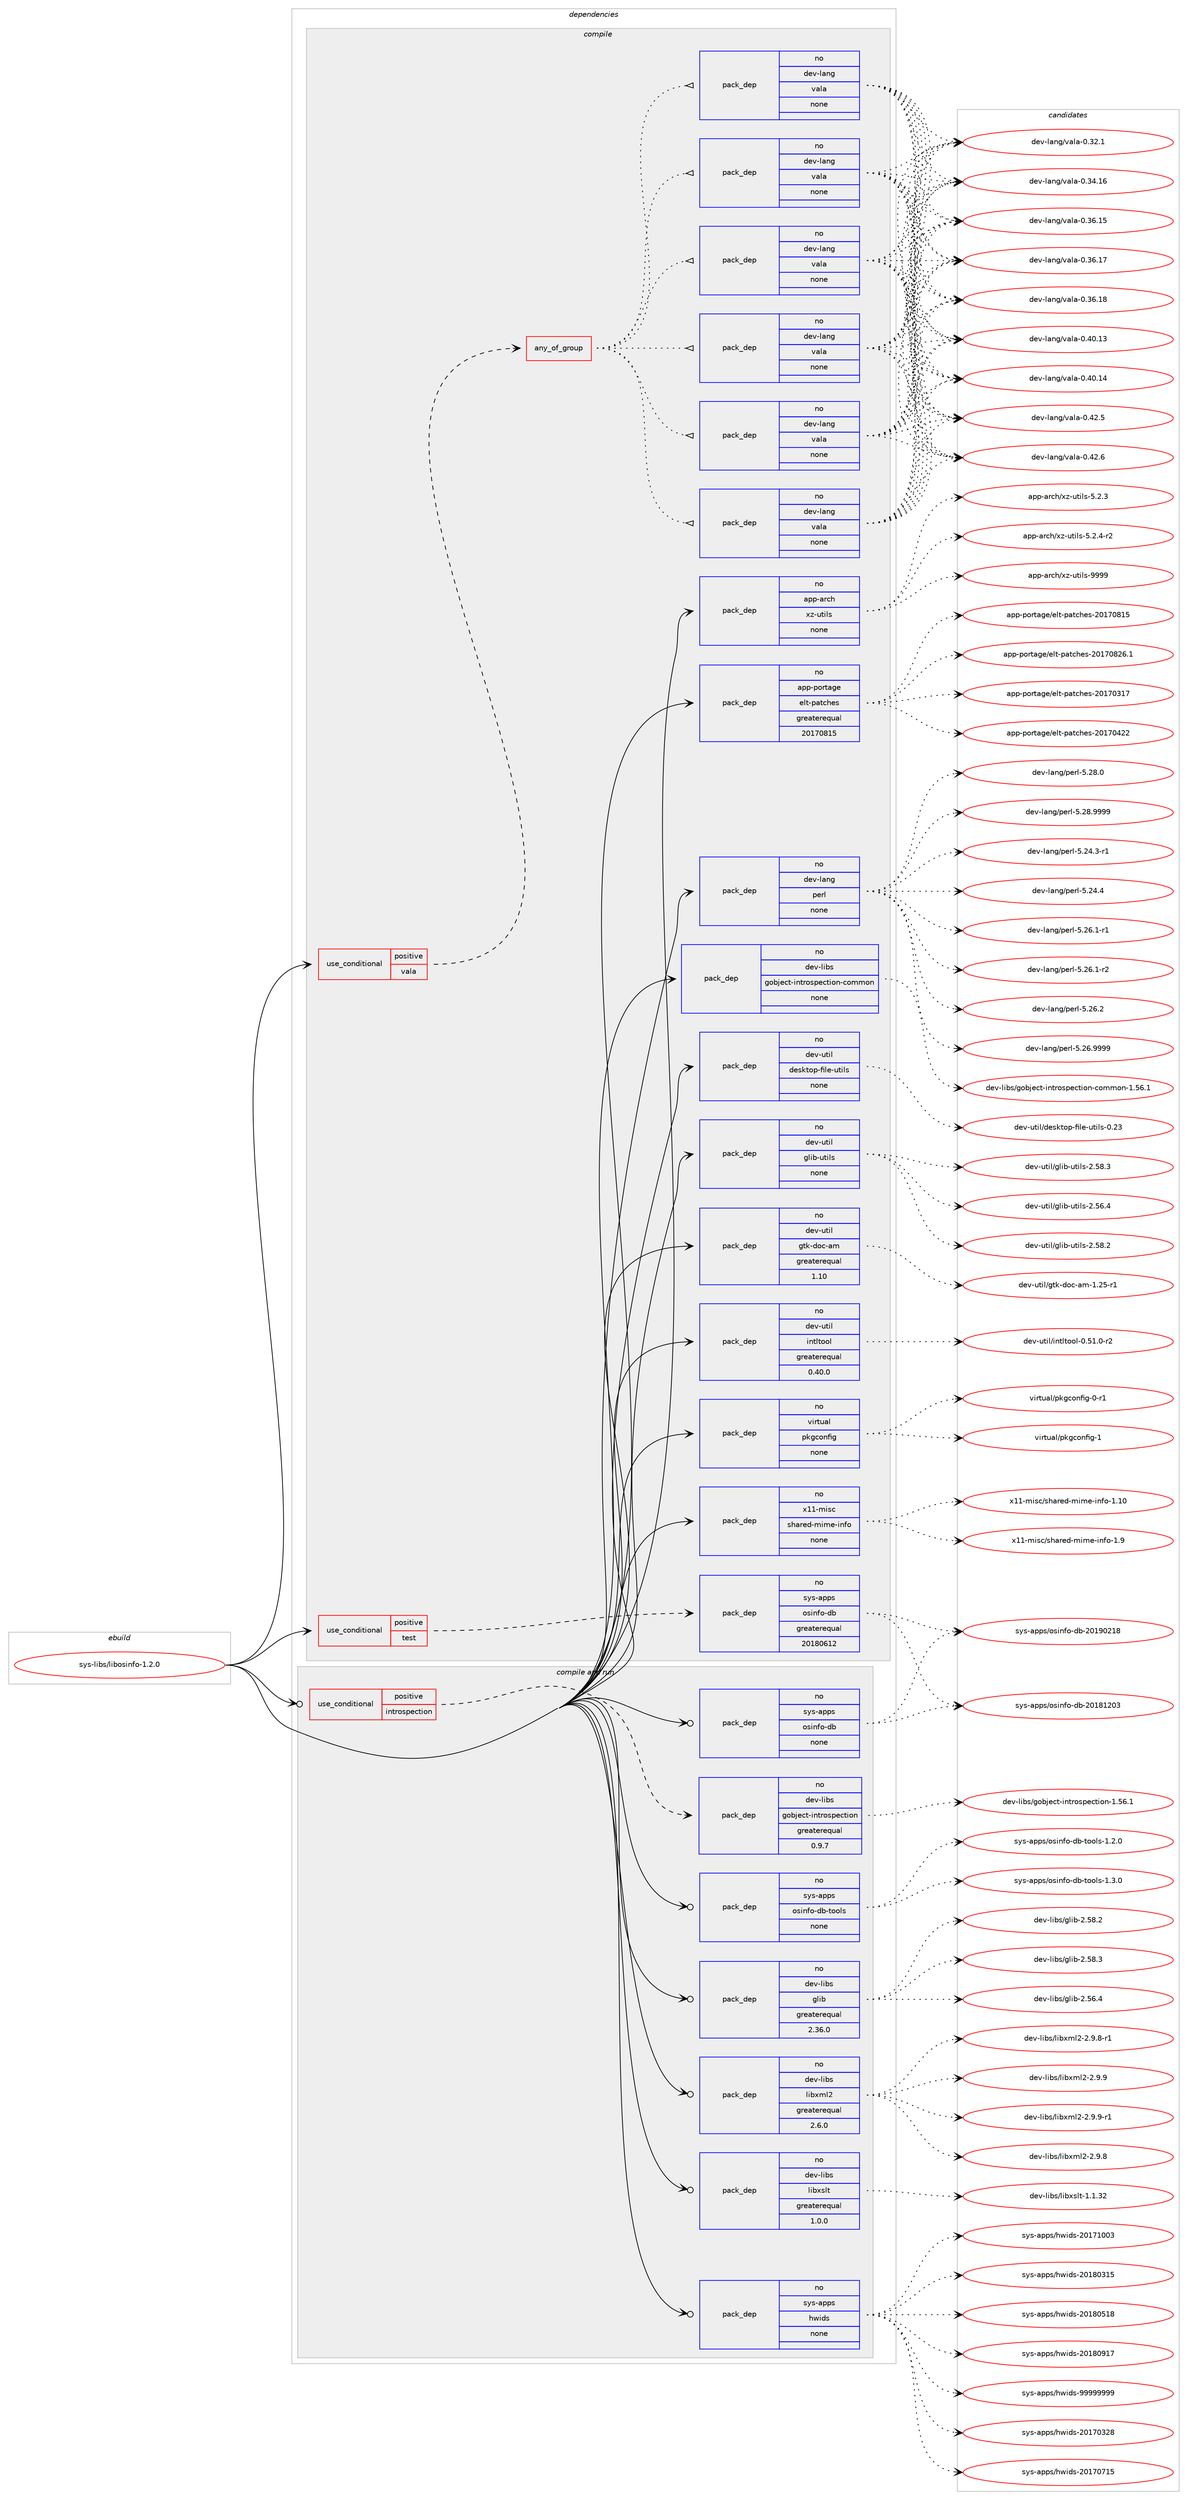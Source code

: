 digraph prolog {

# *************
# Graph options
# *************

newrank=true;
concentrate=true;
compound=true;
graph [rankdir=LR,fontname=Helvetica,fontsize=10,ranksep=1.5];#, ranksep=2.5, nodesep=0.2];
edge  [arrowhead=vee];
node  [fontname=Helvetica,fontsize=10];

# **********
# The ebuild
# **********

subgraph cluster_leftcol {
color=gray;
rank=same;
label=<<i>ebuild</i>>;
id [label="sys-libs/libosinfo-1.2.0", color=red, width=4, href="../sys-libs/libosinfo-1.2.0.svg"];
}

# ****************
# The dependencies
# ****************

subgraph cluster_midcol {
color=gray;
label=<<i>dependencies</i>>;
subgraph cluster_compile {
fillcolor="#eeeeee";
style=filled;
label=<<i>compile</i>>;
subgraph cond461995 {
dependency1738504 [label=<<TABLE BORDER="0" CELLBORDER="1" CELLSPACING="0" CELLPADDING="4"><TR><TD ROWSPAN="3" CELLPADDING="10">use_conditional</TD></TR><TR><TD>positive</TD></TR><TR><TD>test</TD></TR></TABLE>>, shape=none, color=red];
subgraph pack1247817 {
dependency1738505 [label=<<TABLE BORDER="0" CELLBORDER="1" CELLSPACING="0" CELLPADDING="4" WIDTH="220"><TR><TD ROWSPAN="6" CELLPADDING="30">pack_dep</TD></TR><TR><TD WIDTH="110">no</TD></TR><TR><TD>sys-apps</TD></TR><TR><TD>osinfo-db</TD></TR><TR><TD>greaterequal</TD></TR><TR><TD>20180612</TD></TR></TABLE>>, shape=none, color=blue];
}
dependency1738504:e -> dependency1738505:w [weight=20,style="dashed",arrowhead="vee"];
}
id:e -> dependency1738504:w [weight=20,style="solid",arrowhead="vee"];
subgraph cond461996 {
dependency1738506 [label=<<TABLE BORDER="0" CELLBORDER="1" CELLSPACING="0" CELLPADDING="4"><TR><TD ROWSPAN="3" CELLPADDING="10">use_conditional</TD></TR><TR><TD>positive</TD></TR><TR><TD>vala</TD></TR></TABLE>>, shape=none, color=red];
subgraph any27728 {
dependency1738507 [label=<<TABLE BORDER="0" CELLBORDER="1" CELLSPACING="0" CELLPADDING="4"><TR><TD CELLPADDING="10">any_of_group</TD></TR></TABLE>>, shape=none, color=red];subgraph pack1247818 {
dependency1738508 [label=<<TABLE BORDER="0" CELLBORDER="1" CELLSPACING="0" CELLPADDING="4" WIDTH="220"><TR><TD ROWSPAN="6" CELLPADDING="30">pack_dep</TD></TR><TR><TD WIDTH="110">no</TD></TR><TR><TD>dev-lang</TD></TR><TR><TD>vala</TD></TR><TR><TD>none</TD></TR><TR><TD></TD></TR></TABLE>>, shape=none, color=blue];
}
dependency1738507:e -> dependency1738508:w [weight=20,style="dotted",arrowhead="oinv"];
subgraph pack1247819 {
dependency1738509 [label=<<TABLE BORDER="0" CELLBORDER="1" CELLSPACING="0" CELLPADDING="4" WIDTH="220"><TR><TD ROWSPAN="6" CELLPADDING="30">pack_dep</TD></TR><TR><TD WIDTH="110">no</TD></TR><TR><TD>dev-lang</TD></TR><TR><TD>vala</TD></TR><TR><TD>none</TD></TR><TR><TD></TD></TR></TABLE>>, shape=none, color=blue];
}
dependency1738507:e -> dependency1738509:w [weight=20,style="dotted",arrowhead="oinv"];
subgraph pack1247820 {
dependency1738510 [label=<<TABLE BORDER="0" CELLBORDER="1" CELLSPACING="0" CELLPADDING="4" WIDTH="220"><TR><TD ROWSPAN="6" CELLPADDING="30">pack_dep</TD></TR><TR><TD WIDTH="110">no</TD></TR><TR><TD>dev-lang</TD></TR><TR><TD>vala</TD></TR><TR><TD>none</TD></TR><TR><TD></TD></TR></TABLE>>, shape=none, color=blue];
}
dependency1738507:e -> dependency1738510:w [weight=20,style="dotted",arrowhead="oinv"];
subgraph pack1247821 {
dependency1738511 [label=<<TABLE BORDER="0" CELLBORDER="1" CELLSPACING="0" CELLPADDING="4" WIDTH="220"><TR><TD ROWSPAN="6" CELLPADDING="30">pack_dep</TD></TR><TR><TD WIDTH="110">no</TD></TR><TR><TD>dev-lang</TD></TR><TR><TD>vala</TD></TR><TR><TD>none</TD></TR><TR><TD></TD></TR></TABLE>>, shape=none, color=blue];
}
dependency1738507:e -> dependency1738511:w [weight=20,style="dotted",arrowhead="oinv"];
subgraph pack1247822 {
dependency1738512 [label=<<TABLE BORDER="0" CELLBORDER="1" CELLSPACING="0" CELLPADDING="4" WIDTH="220"><TR><TD ROWSPAN="6" CELLPADDING="30">pack_dep</TD></TR><TR><TD WIDTH="110">no</TD></TR><TR><TD>dev-lang</TD></TR><TR><TD>vala</TD></TR><TR><TD>none</TD></TR><TR><TD></TD></TR></TABLE>>, shape=none, color=blue];
}
dependency1738507:e -> dependency1738512:w [weight=20,style="dotted",arrowhead="oinv"];
subgraph pack1247823 {
dependency1738513 [label=<<TABLE BORDER="0" CELLBORDER="1" CELLSPACING="0" CELLPADDING="4" WIDTH="220"><TR><TD ROWSPAN="6" CELLPADDING="30">pack_dep</TD></TR><TR><TD WIDTH="110">no</TD></TR><TR><TD>dev-lang</TD></TR><TR><TD>vala</TD></TR><TR><TD>none</TD></TR><TR><TD></TD></TR></TABLE>>, shape=none, color=blue];
}
dependency1738507:e -> dependency1738513:w [weight=20,style="dotted",arrowhead="oinv"];
}
dependency1738506:e -> dependency1738507:w [weight=20,style="dashed",arrowhead="vee"];
}
id:e -> dependency1738506:w [weight=20,style="solid",arrowhead="vee"];
subgraph pack1247824 {
dependency1738514 [label=<<TABLE BORDER="0" CELLBORDER="1" CELLSPACING="0" CELLPADDING="4" WIDTH="220"><TR><TD ROWSPAN="6" CELLPADDING="30">pack_dep</TD></TR><TR><TD WIDTH="110">no</TD></TR><TR><TD>app-arch</TD></TR><TR><TD>xz-utils</TD></TR><TR><TD>none</TD></TR><TR><TD></TD></TR></TABLE>>, shape=none, color=blue];
}
id:e -> dependency1738514:w [weight=20,style="solid",arrowhead="vee"];
subgraph pack1247825 {
dependency1738515 [label=<<TABLE BORDER="0" CELLBORDER="1" CELLSPACING="0" CELLPADDING="4" WIDTH="220"><TR><TD ROWSPAN="6" CELLPADDING="30">pack_dep</TD></TR><TR><TD WIDTH="110">no</TD></TR><TR><TD>app-portage</TD></TR><TR><TD>elt-patches</TD></TR><TR><TD>greaterequal</TD></TR><TR><TD>20170815</TD></TR></TABLE>>, shape=none, color=blue];
}
id:e -> dependency1738515:w [weight=20,style="solid",arrowhead="vee"];
subgraph pack1247826 {
dependency1738516 [label=<<TABLE BORDER="0" CELLBORDER="1" CELLSPACING="0" CELLPADDING="4" WIDTH="220"><TR><TD ROWSPAN="6" CELLPADDING="30">pack_dep</TD></TR><TR><TD WIDTH="110">no</TD></TR><TR><TD>dev-lang</TD></TR><TR><TD>perl</TD></TR><TR><TD>none</TD></TR><TR><TD></TD></TR></TABLE>>, shape=none, color=blue];
}
id:e -> dependency1738516:w [weight=20,style="solid",arrowhead="vee"];
subgraph pack1247827 {
dependency1738517 [label=<<TABLE BORDER="0" CELLBORDER="1" CELLSPACING="0" CELLPADDING="4" WIDTH="220"><TR><TD ROWSPAN="6" CELLPADDING="30">pack_dep</TD></TR><TR><TD WIDTH="110">no</TD></TR><TR><TD>dev-libs</TD></TR><TR><TD>gobject-introspection-common</TD></TR><TR><TD>none</TD></TR><TR><TD></TD></TR></TABLE>>, shape=none, color=blue];
}
id:e -> dependency1738517:w [weight=20,style="solid",arrowhead="vee"];
subgraph pack1247828 {
dependency1738518 [label=<<TABLE BORDER="0" CELLBORDER="1" CELLSPACING="0" CELLPADDING="4" WIDTH="220"><TR><TD ROWSPAN="6" CELLPADDING="30">pack_dep</TD></TR><TR><TD WIDTH="110">no</TD></TR><TR><TD>dev-util</TD></TR><TR><TD>desktop-file-utils</TD></TR><TR><TD>none</TD></TR><TR><TD></TD></TR></TABLE>>, shape=none, color=blue];
}
id:e -> dependency1738518:w [weight=20,style="solid",arrowhead="vee"];
subgraph pack1247829 {
dependency1738519 [label=<<TABLE BORDER="0" CELLBORDER="1" CELLSPACING="0" CELLPADDING="4" WIDTH="220"><TR><TD ROWSPAN="6" CELLPADDING="30">pack_dep</TD></TR><TR><TD WIDTH="110">no</TD></TR><TR><TD>dev-util</TD></TR><TR><TD>glib-utils</TD></TR><TR><TD>none</TD></TR><TR><TD></TD></TR></TABLE>>, shape=none, color=blue];
}
id:e -> dependency1738519:w [weight=20,style="solid",arrowhead="vee"];
subgraph pack1247830 {
dependency1738520 [label=<<TABLE BORDER="0" CELLBORDER="1" CELLSPACING="0" CELLPADDING="4" WIDTH="220"><TR><TD ROWSPAN="6" CELLPADDING="30">pack_dep</TD></TR><TR><TD WIDTH="110">no</TD></TR><TR><TD>dev-util</TD></TR><TR><TD>gtk-doc-am</TD></TR><TR><TD>greaterequal</TD></TR><TR><TD>1.10</TD></TR></TABLE>>, shape=none, color=blue];
}
id:e -> dependency1738520:w [weight=20,style="solid",arrowhead="vee"];
subgraph pack1247831 {
dependency1738521 [label=<<TABLE BORDER="0" CELLBORDER="1" CELLSPACING="0" CELLPADDING="4" WIDTH="220"><TR><TD ROWSPAN="6" CELLPADDING="30">pack_dep</TD></TR><TR><TD WIDTH="110">no</TD></TR><TR><TD>dev-util</TD></TR><TR><TD>intltool</TD></TR><TR><TD>greaterequal</TD></TR><TR><TD>0.40.0</TD></TR></TABLE>>, shape=none, color=blue];
}
id:e -> dependency1738521:w [weight=20,style="solid",arrowhead="vee"];
subgraph pack1247832 {
dependency1738522 [label=<<TABLE BORDER="0" CELLBORDER="1" CELLSPACING="0" CELLPADDING="4" WIDTH="220"><TR><TD ROWSPAN="6" CELLPADDING="30">pack_dep</TD></TR><TR><TD WIDTH="110">no</TD></TR><TR><TD>virtual</TD></TR><TR><TD>pkgconfig</TD></TR><TR><TD>none</TD></TR><TR><TD></TD></TR></TABLE>>, shape=none, color=blue];
}
id:e -> dependency1738522:w [weight=20,style="solid",arrowhead="vee"];
subgraph pack1247833 {
dependency1738523 [label=<<TABLE BORDER="0" CELLBORDER="1" CELLSPACING="0" CELLPADDING="4" WIDTH="220"><TR><TD ROWSPAN="6" CELLPADDING="30">pack_dep</TD></TR><TR><TD WIDTH="110">no</TD></TR><TR><TD>x11-misc</TD></TR><TR><TD>shared-mime-info</TD></TR><TR><TD>none</TD></TR><TR><TD></TD></TR></TABLE>>, shape=none, color=blue];
}
id:e -> dependency1738523:w [weight=20,style="solid",arrowhead="vee"];
}
subgraph cluster_compileandrun {
fillcolor="#eeeeee";
style=filled;
label=<<i>compile and run</i>>;
subgraph cond461997 {
dependency1738524 [label=<<TABLE BORDER="0" CELLBORDER="1" CELLSPACING="0" CELLPADDING="4"><TR><TD ROWSPAN="3" CELLPADDING="10">use_conditional</TD></TR><TR><TD>positive</TD></TR><TR><TD>introspection</TD></TR></TABLE>>, shape=none, color=red];
subgraph pack1247834 {
dependency1738525 [label=<<TABLE BORDER="0" CELLBORDER="1" CELLSPACING="0" CELLPADDING="4" WIDTH="220"><TR><TD ROWSPAN="6" CELLPADDING="30">pack_dep</TD></TR><TR><TD WIDTH="110">no</TD></TR><TR><TD>dev-libs</TD></TR><TR><TD>gobject-introspection</TD></TR><TR><TD>greaterequal</TD></TR><TR><TD>0.9.7</TD></TR></TABLE>>, shape=none, color=blue];
}
dependency1738524:e -> dependency1738525:w [weight=20,style="dashed",arrowhead="vee"];
}
id:e -> dependency1738524:w [weight=20,style="solid",arrowhead="odotvee"];
subgraph pack1247835 {
dependency1738526 [label=<<TABLE BORDER="0" CELLBORDER="1" CELLSPACING="0" CELLPADDING="4" WIDTH="220"><TR><TD ROWSPAN="6" CELLPADDING="30">pack_dep</TD></TR><TR><TD WIDTH="110">no</TD></TR><TR><TD>dev-libs</TD></TR><TR><TD>glib</TD></TR><TR><TD>greaterequal</TD></TR><TR><TD>2.36.0</TD></TR></TABLE>>, shape=none, color=blue];
}
id:e -> dependency1738526:w [weight=20,style="solid",arrowhead="odotvee"];
subgraph pack1247836 {
dependency1738527 [label=<<TABLE BORDER="0" CELLBORDER="1" CELLSPACING="0" CELLPADDING="4" WIDTH="220"><TR><TD ROWSPAN="6" CELLPADDING="30">pack_dep</TD></TR><TR><TD WIDTH="110">no</TD></TR><TR><TD>dev-libs</TD></TR><TR><TD>libxml2</TD></TR><TR><TD>greaterequal</TD></TR><TR><TD>2.6.0</TD></TR></TABLE>>, shape=none, color=blue];
}
id:e -> dependency1738527:w [weight=20,style="solid",arrowhead="odotvee"];
subgraph pack1247837 {
dependency1738528 [label=<<TABLE BORDER="0" CELLBORDER="1" CELLSPACING="0" CELLPADDING="4" WIDTH="220"><TR><TD ROWSPAN="6" CELLPADDING="30">pack_dep</TD></TR><TR><TD WIDTH="110">no</TD></TR><TR><TD>dev-libs</TD></TR><TR><TD>libxslt</TD></TR><TR><TD>greaterequal</TD></TR><TR><TD>1.0.0</TD></TR></TABLE>>, shape=none, color=blue];
}
id:e -> dependency1738528:w [weight=20,style="solid",arrowhead="odotvee"];
subgraph pack1247838 {
dependency1738529 [label=<<TABLE BORDER="0" CELLBORDER="1" CELLSPACING="0" CELLPADDING="4" WIDTH="220"><TR><TD ROWSPAN="6" CELLPADDING="30">pack_dep</TD></TR><TR><TD WIDTH="110">no</TD></TR><TR><TD>sys-apps</TD></TR><TR><TD>hwids</TD></TR><TR><TD>none</TD></TR><TR><TD></TD></TR></TABLE>>, shape=none, color=blue];
}
id:e -> dependency1738529:w [weight=20,style="solid",arrowhead="odotvee"];
subgraph pack1247839 {
dependency1738530 [label=<<TABLE BORDER="0" CELLBORDER="1" CELLSPACING="0" CELLPADDING="4" WIDTH="220"><TR><TD ROWSPAN="6" CELLPADDING="30">pack_dep</TD></TR><TR><TD WIDTH="110">no</TD></TR><TR><TD>sys-apps</TD></TR><TR><TD>osinfo-db</TD></TR><TR><TD>none</TD></TR><TR><TD></TD></TR></TABLE>>, shape=none, color=blue];
}
id:e -> dependency1738530:w [weight=20,style="solid",arrowhead="odotvee"];
subgraph pack1247840 {
dependency1738531 [label=<<TABLE BORDER="0" CELLBORDER="1" CELLSPACING="0" CELLPADDING="4" WIDTH="220"><TR><TD ROWSPAN="6" CELLPADDING="30">pack_dep</TD></TR><TR><TD WIDTH="110">no</TD></TR><TR><TD>sys-apps</TD></TR><TR><TD>osinfo-db-tools</TD></TR><TR><TD>none</TD></TR><TR><TD></TD></TR></TABLE>>, shape=none, color=blue];
}
id:e -> dependency1738531:w [weight=20,style="solid",arrowhead="odotvee"];
}
subgraph cluster_run {
fillcolor="#eeeeee";
style=filled;
label=<<i>run</i>>;
}
}

# **************
# The candidates
# **************

subgraph cluster_choices {
rank=same;
color=gray;
label=<<i>candidates</i>>;

subgraph choice1247817 {
color=black;
nodesep=1;
choice1151211154597112112115471111151051101021114510098455048495649504851 [label="sys-apps/osinfo-db-20181203", color=red, width=4,href="../sys-apps/osinfo-db-20181203.svg"];
choice1151211154597112112115471111151051101021114510098455048495748504956 [label="sys-apps/osinfo-db-20190218", color=red, width=4,href="../sys-apps/osinfo-db-20190218.svg"];
dependency1738505:e -> choice1151211154597112112115471111151051101021114510098455048495649504851:w [style=dotted,weight="100"];
dependency1738505:e -> choice1151211154597112112115471111151051101021114510098455048495748504956:w [style=dotted,weight="100"];
}
subgraph choice1247818 {
color=black;
nodesep=1;
choice100101118451089711010347118971089745484651504649 [label="dev-lang/vala-0.32.1", color=red, width=4,href="../dev-lang/vala-0.32.1.svg"];
choice10010111845108971101034711897108974548465152464954 [label="dev-lang/vala-0.34.16", color=red, width=4,href="../dev-lang/vala-0.34.16.svg"];
choice10010111845108971101034711897108974548465154464953 [label="dev-lang/vala-0.36.15", color=red, width=4,href="../dev-lang/vala-0.36.15.svg"];
choice10010111845108971101034711897108974548465154464955 [label="dev-lang/vala-0.36.17", color=red, width=4,href="../dev-lang/vala-0.36.17.svg"];
choice10010111845108971101034711897108974548465154464956 [label="dev-lang/vala-0.36.18", color=red, width=4,href="../dev-lang/vala-0.36.18.svg"];
choice10010111845108971101034711897108974548465248464951 [label="dev-lang/vala-0.40.13", color=red, width=4,href="../dev-lang/vala-0.40.13.svg"];
choice10010111845108971101034711897108974548465248464952 [label="dev-lang/vala-0.40.14", color=red, width=4,href="../dev-lang/vala-0.40.14.svg"];
choice100101118451089711010347118971089745484652504653 [label="dev-lang/vala-0.42.5", color=red, width=4,href="../dev-lang/vala-0.42.5.svg"];
choice100101118451089711010347118971089745484652504654 [label="dev-lang/vala-0.42.6", color=red, width=4,href="../dev-lang/vala-0.42.6.svg"];
dependency1738508:e -> choice100101118451089711010347118971089745484651504649:w [style=dotted,weight="100"];
dependency1738508:e -> choice10010111845108971101034711897108974548465152464954:w [style=dotted,weight="100"];
dependency1738508:e -> choice10010111845108971101034711897108974548465154464953:w [style=dotted,weight="100"];
dependency1738508:e -> choice10010111845108971101034711897108974548465154464955:w [style=dotted,weight="100"];
dependency1738508:e -> choice10010111845108971101034711897108974548465154464956:w [style=dotted,weight="100"];
dependency1738508:e -> choice10010111845108971101034711897108974548465248464951:w [style=dotted,weight="100"];
dependency1738508:e -> choice10010111845108971101034711897108974548465248464952:w [style=dotted,weight="100"];
dependency1738508:e -> choice100101118451089711010347118971089745484652504653:w [style=dotted,weight="100"];
dependency1738508:e -> choice100101118451089711010347118971089745484652504654:w [style=dotted,weight="100"];
}
subgraph choice1247819 {
color=black;
nodesep=1;
choice100101118451089711010347118971089745484651504649 [label="dev-lang/vala-0.32.1", color=red, width=4,href="../dev-lang/vala-0.32.1.svg"];
choice10010111845108971101034711897108974548465152464954 [label="dev-lang/vala-0.34.16", color=red, width=4,href="../dev-lang/vala-0.34.16.svg"];
choice10010111845108971101034711897108974548465154464953 [label="dev-lang/vala-0.36.15", color=red, width=4,href="../dev-lang/vala-0.36.15.svg"];
choice10010111845108971101034711897108974548465154464955 [label="dev-lang/vala-0.36.17", color=red, width=4,href="../dev-lang/vala-0.36.17.svg"];
choice10010111845108971101034711897108974548465154464956 [label="dev-lang/vala-0.36.18", color=red, width=4,href="../dev-lang/vala-0.36.18.svg"];
choice10010111845108971101034711897108974548465248464951 [label="dev-lang/vala-0.40.13", color=red, width=4,href="../dev-lang/vala-0.40.13.svg"];
choice10010111845108971101034711897108974548465248464952 [label="dev-lang/vala-0.40.14", color=red, width=4,href="../dev-lang/vala-0.40.14.svg"];
choice100101118451089711010347118971089745484652504653 [label="dev-lang/vala-0.42.5", color=red, width=4,href="../dev-lang/vala-0.42.5.svg"];
choice100101118451089711010347118971089745484652504654 [label="dev-lang/vala-0.42.6", color=red, width=4,href="../dev-lang/vala-0.42.6.svg"];
dependency1738509:e -> choice100101118451089711010347118971089745484651504649:w [style=dotted,weight="100"];
dependency1738509:e -> choice10010111845108971101034711897108974548465152464954:w [style=dotted,weight="100"];
dependency1738509:e -> choice10010111845108971101034711897108974548465154464953:w [style=dotted,weight="100"];
dependency1738509:e -> choice10010111845108971101034711897108974548465154464955:w [style=dotted,weight="100"];
dependency1738509:e -> choice10010111845108971101034711897108974548465154464956:w [style=dotted,weight="100"];
dependency1738509:e -> choice10010111845108971101034711897108974548465248464951:w [style=dotted,weight="100"];
dependency1738509:e -> choice10010111845108971101034711897108974548465248464952:w [style=dotted,weight="100"];
dependency1738509:e -> choice100101118451089711010347118971089745484652504653:w [style=dotted,weight="100"];
dependency1738509:e -> choice100101118451089711010347118971089745484652504654:w [style=dotted,weight="100"];
}
subgraph choice1247820 {
color=black;
nodesep=1;
choice100101118451089711010347118971089745484651504649 [label="dev-lang/vala-0.32.1", color=red, width=4,href="../dev-lang/vala-0.32.1.svg"];
choice10010111845108971101034711897108974548465152464954 [label="dev-lang/vala-0.34.16", color=red, width=4,href="../dev-lang/vala-0.34.16.svg"];
choice10010111845108971101034711897108974548465154464953 [label="dev-lang/vala-0.36.15", color=red, width=4,href="../dev-lang/vala-0.36.15.svg"];
choice10010111845108971101034711897108974548465154464955 [label="dev-lang/vala-0.36.17", color=red, width=4,href="../dev-lang/vala-0.36.17.svg"];
choice10010111845108971101034711897108974548465154464956 [label="dev-lang/vala-0.36.18", color=red, width=4,href="../dev-lang/vala-0.36.18.svg"];
choice10010111845108971101034711897108974548465248464951 [label="dev-lang/vala-0.40.13", color=red, width=4,href="../dev-lang/vala-0.40.13.svg"];
choice10010111845108971101034711897108974548465248464952 [label="dev-lang/vala-0.40.14", color=red, width=4,href="../dev-lang/vala-0.40.14.svg"];
choice100101118451089711010347118971089745484652504653 [label="dev-lang/vala-0.42.5", color=red, width=4,href="../dev-lang/vala-0.42.5.svg"];
choice100101118451089711010347118971089745484652504654 [label="dev-lang/vala-0.42.6", color=red, width=4,href="../dev-lang/vala-0.42.6.svg"];
dependency1738510:e -> choice100101118451089711010347118971089745484651504649:w [style=dotted,weight="100"];
dependency1738510:e -> choice10010111845108971101034711897108974548465152464954:w [style=dotted,weight="100"];
dependency1738510:e -> choice10010111845108971101034711897108974548465154464953:w [style=dotted,weight="100"];
dependency1738510:e -> choice10010111845108971101034711897108974548465154464955:w [style=dotted,weight="100"];
dependency1738510:e -> choice10010111845108971101034711897108974548465154464956:w [style=dotted,weight="100"];
dependency1738510:e -> choice10010111845108971101034711897108974548465248464951:w [style=dotted,weight="100"];
dependency1738510:e -> choice10010111845108971101034711897108974548465248464952:w [style=dotted,weight="100"];
dependency1738510:e -> choice100101118451089711010347118971089745484652504653:w [style=dotted,weight="100"];
dependency1738510:e -> choice100101118451089711010347118971089745484652504654:w [style=dotted,weight="100"];
}
subgraph choice1247821 {
color=black;
nodesep=1;
choice100101118451089711010347118971089745484651504649 [label="dev-lang/vala-0.32.1", color=red, width=4,href="../dev-lang/vala-0.32.1.svg"];
choice10010111845108971101034711897108974548465152464954 [label="dev-lang/vala-0.34.16", color=red, width=4,href="../dev-lang/vala-0.34.16.svg"];
choice10010111845108971101034711897108974548465154464953 [label="dev-lang/vala-0.36.15", color=red, width=4,href="../dev-lang/vala-0.36.15.svg"];
choice10010111845108971101034711897108974548465154464955 [label="dev-lang/vala-0.36.17", color=red, width=4,href="../dev-lang/vala-0.36.17.svg"];
choice10010111845108971101034711897108974548465154464956 [label="dev-lang/vala-0.36.18", color=red, width=4,href="../dev-lang/vala-0.36.18.svg"];
choice10010111845108971101034711897108974548465248464951 [label="dev-lang/vala-0.40.13", color=red, width=4,href="../dev-lang/vala-0.40.13.svg"];
choice10010111845108971101034711897108974548465248464952 [label="dev-lang/vala-0.40.14", color=red, width=4,href="../dev-lang/vala-0.40.14.svg"];
choice100101118451089711010347118971089745484652504653 [label="dev-lang/vala-0.42.5", color=red, width=4,href="../dev-lang/vala-0.42.5.svg"];
choice100101118451089711010347118971089745484652504654 [label="dev-lang/vala-0.42.6", color=red, width=4,href="../dev-lang/vala-0.42.6.svg"];
dependency1738511:e -> choice100101118451089711010347118971089745484651504649:w [style=dotted,weight="100"];
dependency1738511:e -> choice10010111845108971101034711897108974548465152464954:w [style=dotted,weight="100"];
dependency1738511:e -> choice10010111845108971101034711897108974548465154464953:w [style=dotted,weight="100"];
dependency1738511:e -> choice10010111845108971101034711897108974548465154464955:w [style=dotted,weight="100"];
dependency1738511:e -> choice10010111845108971101034711897108974548465154464956:w [style=dotted,weight="100"];
dependency1738511:e -> choice10010111845108971101034711897108974548465248464951:w [style=dotted,weight="100"];
dependency1738511:e -> choice10010111845108971101034711897108974548465248464952:w [style=dotted,weight="100"];
dependency1738511:e -> choice100101118451089711010347118971089745484652504653:w [style=dotted,weight="100"];
dependency1738511:e -> choice100101118451089711010347118971089745484652504654:w [style=dotted,weight="100"];
}
subgraph choice1247822 {
color=black;
nodesep=1;
choice100101118451089711010347118971089745484651504649 [label="dev-lang/vala-0.32.1", color=red, width=4,href="../dev-lang/vala-0.32.1.svg"];
choice10010111845108971101034711897108974548465152464954 [label="dev-lang/vala-0.34.16", color=red, width=4,href="../dev-lang/vala-0.34.16.svg"];
choice10010111845108971101034711897108974548465154464953 [label="dev-lang/vala-0.36.15", color=red, width=4,href="../dev-lang/vala-0.36.15.svg"];
choice10010111845108971101034711897108974548465154464955 [label="dev-lang/vala-0.36.17", color=red, width=4,href="../dev-lang/vala-0.36.17.svg"];
choice10010111845108971101034711897108974548465154464956 [label="dev-lang/vala-0.36.18", color=red, width=4,href="../dev-lang/vala-0.36.18.svg"];
choice10010111845108971101034711897108974548465248464951 [label="dev-lang/vala-0.40.13", color=red, width=4,href="../dev-lang/vala-0.40.13.svg"];
choice10010111845108971101034711897108974548465248464952 [label="dev-lang/vala-0.40.14", color=red, width=4,href="../dev-lang/vala-0.40.14.svg"];
choice100101118451089711010347118971089745484652504653 [label="dev-lang/vala-0.42.5", color=red, width=4,href="../dev-lang/vala-0.42.5.svg"];
choice100101118451089711010347118971089745484652504654 [label="dev-lang/vala-0.42.6", color=red, width=4,href="../dev-lang/vala-0.42.6.svg"];
dependency1738512:e -> choice100101118451089711010347118971089745484651504649:w [style=dotted,weight="100"];
dependency1738512:e -> choice10010111845108971101034711897108974548465152464954:w [style=dotted,weight="100"];
dependency1738512:e -> choice10010111845108971101034711897108974548465154464953:w [style=dotted,weight="100"];
dependency1738512:e -> choice10010111845108971101034711897108974548465154464955:w [style=dotted,weight="100"];
dependency1738512:e -> choice10010111845108971101034711897108974548465154464956:w [style=dotted,weight="100"];
dependency1738512:e -> choice10010111845108971101034711897108974548465248464951:w [style=dotted,weight="100"];
dependency1738512:e -> choice10010111845108971101034711897108974548465248464952:w [style=dotted,weight="100"];
dependency1738512:e -> choice100101118451089711010347118971089745484652504653:w [style=dotted,weight="100"];
dependency1738512:e -> choice100101118451089711010347118971089745484652504654:w [style=dotted,weight="100"];
}
subgraph choice1247823 {
color=black;
nodesep=1;
choice100101118451089711010347118971089745484651504649 [label="dev-lang/vala-0.32.1", color=red, width=4,href="../dev-lang/vala-0.32.1.svg"];
choice10010111845108971101034711897108974548465152464954 [label="dev-lang/vala-0.34.16", color=red, width=4,href="../dev-lang/vala-0.34.16.svg"];
choice10010111845108971101034711897108974548465154464953 [label="dev-lang/vala-0.36.15", color=red, width=4,href="../dev-lang/vala-0.36.15.svg"];
choice10010111845108971101034711897108974548465154464955 [label="dev-lang/vala-0.36.17", color=red, width=4,href="../dev-lang/vala-0.36.17.svg"];
choice10010111845108971101034711897108974548465154464956 [label="dev-lang/vala-0.36.18", color=red, width=4,href="../dev-lang/vala-0.36.18.svg"];
choice10010111845108971101034711897108974548465248464951 [label="dev-lang/vala-0.40.13", color=red, width=4,href="../dev-lang/vala-0.40.13.svg"];
choice10010111845108971101034711897108974548465248464952 [label="dev-lang/vala-0.40.14", color=red, width=4,href="../dev-lang/vala-0.40.14.svg"];
choice100101118451089711010347118971089745484652504653 [label="dev-lang/vala-0.42.5", color=red, width=4,href="../dev-lang/vala-0.42.5.svg"];
choice100101118451089711010347118971089745484652504654 [label="dev-lang/vala-0.42.6", color=red, width=4,href="../dev-lang/vala-0.42.6.svg"];
dependency1738513:e -> choice100101118451089711010347118971089745484651504649:w [style=dotted,weight="100"];
dependency1738513:e -> choice10010111845108971101034711897108974548465152464954:w [style=dotted,weight="100"];
dependency1738513:e -> choice10010111845108971101034711897108974548465154464953:w [style=dotted,weight="100"];
dependency1738513:e -> choice10010111845108971101034711897108974548465154464955:w [style=dotted,weight="100"];
dependency1738513:e -> choice10010111845108971101034711897108974548465154464956:w [style=dotted,weight="100"];
dependency1738513:e -> choice10010111845108971101034711897108974548465248464951:w [style=dotted,weight="100"];
dependency1738513:e -> choice10010111845108971101034711897108974548465248464952:w [style=dotted,weight="100"];
dependency1738513:e -> choice100101118451089711010347118971089745484652504653:w [style=dotted,weight="100"];
dependency1738513:e -> choice100101118451089711010347118971089745484652504654:w [style=dotted,weight="100"];
}
subgraph choice1247824 {
color=black;
nodesep=1;
choice971121124597114991044712012245117116105108115455346504651 [label="app-arch/xz-utils-5.2.3", color=red, width=4,href="../app-arch/xz-utils-5.2.3.svg"];
choice9711211245971149910447120122451171161051081154553465046524511450 [label="app-arch/xz-utils-5.2.4-r2", color=red, width=4,href="../app-arch/xz-utils-5.2.4-r2.svg"];
choice9711211245971149910447120122451171161051081154557575757 [label="app-arch/xz-utils-9999", color=red, width=4,href="../app-arch/xz-utils-9999.svg"];
dependency1738514:e -> choice971121124597114991044712012245117116105108115455346504651:w [style=dotted,weight="100"];
dependency1738514:e -> choice9711211245971149910447120122451171161051081154553465046524511450:w [style=dotted,weight="100"];
dependency1738514:e -> choice9711211245971149910447120122451171161051081154557575757:w [style=dotted,weight="100"];
}
subgraph choice1247825 {
color=black;
nodesep=1;
choice97112112451121111141169710310147101108116451129711699104101115455048495548514955 [label="app-portage/elt-patches-20170317", color=red, width=4,href="../app-portage/elt-patches-20170317.svg"];
choice97112112451121111141169710310147101108116451129711699104101115455048495548525050 [label="app-portage/elt-patches-20170422", color=red, width=4,href="../app-portage/elt-patches-20170422.svg"];
choice97112112451121111141169710310147101108116451129711699104101115455048495548564953 [label="app-portage/elt-patches-20170815", color=red, width=4,href="../app-portage/elt-patches-20170815.svg"];
choice971121124511211111411697103101471011081164511297116991041011154550484955485650544649 [label="app-portage/elt-patches-20170826.1", color=red, width=4,href="../app-portage/elt-patches-20170826.1.svg"];
dependency1738515:e -> choice97112112451121111141169710310147101108116451129711699104101115455048495548514955:w [style=dotted,weight="100"];
dependency1738515:e -> choice97112112451121111141169710310147101108116451129711699104101115455048495548525050:w [style=dotted,weight="100"];
dependency1738515:e -> choice97112112451121111141169710310147101108116451129711699104101115455048495548564953:w [style=dotted,weight="100"];
dependency1738515:e -> choice971121124511211111411697103101471011081164511297116991041011154550484955485650544649:w [style=dotted,weight="100"];
}
subgraph choice1247826 {
color=black;
nodesep=1;
choice100101118451089711010347112101114108455346505246514511449 [label="dev-lang/perl-5.24.3-r1", color=red, width=4,href="../dev-lang/perl-5.24.3-r1.svg"];
choice10010111845108971101034711210111410845534650524652 [label="dev-lang/perl-5.24.4", color=red, width=4,href="../dev-lang/perl-5.24.4.svg"];
choice100101118451089711010347112101114108455346505446494511449 [label="dev-lang/perl-5.26.1-r1", color=red, width=4,href="../dev-lang/perl-5.26.1-r1.svg"];
choice100101118451089711010347112101114108455346505446494511450 [label="dev-lang/perl-5.26.1-r2", color=red, width=4,href="../dev-lang/perl-5.26.1-r2.svg"];
choice10010111845108971101034711210111410845534650544650 [label="dev-lang/perl-5.26.2", color=red, width=4,href="../dev-lang/perl-5.26.2.svg"];
choice10010111845108971101034711210111410845534650544657575757 [label="dev-lang/perl-5.26.9999", color=red, width=4,href="../dev-lang/perl-5.26.9999.svg"];
choice10010111845108971101034711210111410845534650564648 [label="dev-lang/perl-5.28.0", color=red, width=4,href="../dev-lang/perl-5.28.0.svg"];
choice10010111845108971101034711210111410845534650564657575757 [label="dev-lang/perl-5.28.9999", color=red, width=4,href="../dev-lang/perl-5.28.9999.svg"];
dependency1738516:e -> choice100101118451089711010347112101114108455346505246514511449:w [style=dotted,weight="100"];
dependency1738516:e -> choice10010111845108971101034711210111410845534650524652:w [style=dotted,weight="100"];
dependency1738516:e -> choice100101118451089711010347112101114108455346505446494511449:w [style=dotted,weight="100"];
dependency1738516:e -> choice100101118451089711010347112101114108455346505446494511450:w [style=dotted,weight="100"];
dependency1738516:e -> choice10010111845108971101034711210111410845534650544650:w [style=dotted,weight="100"];
dependency1738516:e -> choice10010111845108971101034711210111410845534650544657575757:w [style=dotted,weight="100"];
dependency1738516:e -> choice10010111845108971101034711210111410845534650564648:w [style=dotted,weight="100"];
dependency1738516:e -> choice10010111845108971101034711210111410845534650564657575757:w [style=dotted,weight="100"];
}
subgraph choice1247827 {
color=black;
nodesep=1;
choice10010111845108105981154710311198106101991164510511011611411111511210199116105111110459911110910911111045494653544649 [label="dev-libs/gobject-introspection-common-1.56.1", color=red, width=4,href="../dev-libs/gobject-introspection-common-1.56.1.svg"];
dependency1738517:e -> choice10010111845108105981154710311198106101991164510511011611411111511210199116105111110459911110910911111045494653544649:w [style=dotted,weight="100"];
}
subgraph choice1247828 {
color=black;
nodesep=1;
choice100101118451171161051084710010111510711611111245102105108101451171161051081154548465051 [label="dev-util/desktop-file-utils-0.23", color=red, width=4,href="../dev-util/desktop-file-utils-0.23.svg"];
dependency1738518:e -> choice100101118451171161051084710010111510711611111245102105108101451171161051081154548465051:w [style=dotted,weight="100"];
}
subgraph choice1247829 {
color=black;
nodesep=1;
choice1001011184511711610510847103108105984511711610510811545504653544652 [label="dev-util/glib-utils-2.56.4", color=red, width=4,href="../dev-util/glib-utils-2.56.4.svg"];
choice1001011184511711610510847103108105984511711610510811545504653564650 [label="dev-util/glib-utils-2.58.2", color=red, width=4,href="../dev-util/glib-utils-2.58.2.svg"];
choice1001011184511711610510847103108105984511711610510811545504653564651 [label="dev-util/glib-utils-2.58.3", color=red, width=4,href="../dev-util/glib-utils-2.58.3.svg"];
dependency1738519:e -> choice1001011184511711610510847103108105984511711610510811545504653544652:w [style=dotted,weight="100"];
dependency1738519:e -> choice1001011184511711610510847103108105984511711610510811545504653564650:w [style=dotted,weight="100"];
dependency1738519:e -> choice1001011184511711610510847103108105984511711610510811545504653564651:w [style=dotted,weight="100"];
}
subgraph choice1247830 {
color=black;
nodesep=1;
choice10010111845117116105108471031161074510011199459710945494650534511449 [label="dev-util/gtk-doc-am-1.25-r1", color=red, width=4,href="../dev-util/gtk-doc-am-1.25-r1.svg"];
dependency1738520:e -> choice10010111845117116105108471031161074510011199459710945494650534511449:w [style=dotted,weight="100"];
}
subgraph choice1247831 {
color=black;
nodesep=1;
choice1001011184511711610510847105110116108116111111108454846534946484511450 [label="dev-util/intltool-0.51.0-r2", color=red, width=4,href="../dev-util/intltool-0.51.0-r2.svg"];
dependency1738521:e -> choice1001011184511711610510847105110116108116111111108454846534946484511450:w [style=dotted,weight="100"];
}
subgraph choice1247832 {
color=black;
nodesep=1;
choice11810511411611797108471121071039911111010210510345484511449 [label="virtual/pkgconfig-0-r1", color=red, width=4,href="../virtual/pkgconfig-0-r1.svg"];
choice1181051141161179710847112107103991111101021051034549 [label="virtual/pkgconfig-1", color=red, width=4,href="../virtual/pkgconfig-1.svg"];
dependency1738522:e -> choice11810511411611797108471121071039911111010210510345484511449:w [style=dotted,weight="100"];
dependency1738522:e -> choice1181051141161179710847112107103991111101021051034549:w [style=dotted,weight="100"];
}
subgraph choice1247833 {
color=black;
nodesep=1;
choice12049494510910511599471151049711410110045109105109101451051101021114549464948 [label="x11-misc/shared-mime-info-1.10", color=red, width=4,href="../x11-misc/shared-mime-info-1.10.svg"];
choice120494945109105115994711510497114101100451091051091014510511010211145494657 [label="x11-misc/shared-mime-info-1.9", color=red, width=4,href="../x11-misc/shared-mime-info-1.9.svg"];
dependency1738523:e -> choice12049494510910511599471151049711410110045109105109101451051101021114549464948:w [style=dotted,weight="100"];
dependency1738523:e -> choice120494945109105115994711510497114101100451091051091014510511010211145494657:w [style=dotted,weight="100"];
}
subgraph choice1247834 {
color=black;
nodesep=1;
choice1001011184510810598115471031119810610199116451051101161141111151121019911610511111045494653544649 [label="dev-libs/gobject-introspection-1.56.1", color=red, width=4,href="../dev-libs/gobject-introspection-1.56.1.svg"];
dependency1738525:e -> choice1001011184510810598115471031119810610199116451051101161141111151121019911610511111045494653544649:w [style=dotted,weight="100"];
}
subgraph choice1247835 {
color=black;
nodesep=1;
choice1001011184510810598115471031081059845504653544652 [label="dev-libs/glib-2.56.4", color=red, width=4,href="../dev-libs/glib-2.56.4.svg"];
choice1001011184510810598115471031081059845504653564650 [label="dev-libs/glib-2.58.2", color=red, width=4,href="../dev-libs/glib-2.58.2.svg"];
choice1001011184510810598115471031081059845504653564651 [label="dev-libs/glib-2.58.3", color=red, width=4,href="../dev-libs/glib-2.58.3.svg"];
dependency1738526:e -> choice1001011184510810598115471031081059845504653544652:w [style=dotted,weight="100"];
dependency1738526:e -> choice1001011184510810598115471031081059845504653564650:w [style=dotted,weight="100"];
dependency1738526:e -> choice1001011184510810598115471031081059845504653564651:w [style=dotted,weight="100"];
}
subgraph choice1247836 {
color=black;
nodesep=1;
choice1001011184510810598115471081059812010910850455046574656 [label="dev-libs/libxml2-2.9.8", color=red, width=4,href="../dev-libs/libxml2-2.9.8.svg"];
choice10010111845108105981154710810598120109108504550465746564511449 [label="dev-libs/libxml2-2.9.8-r1", color=red, width=4,href="../dev-libs/libxml2-2.9.8-r1.svg"];
choice1001011184510810598115471081059812010910850455046574657 [label="dev-libs/libxml2-2.9.9", color=red, width=4,href="../dev-libs/libxml2-2.9.9.svg"];
choice10010111845108105981154710810598120109108504550465746574511449 [label="dev-libs/libxml2-2.9.9-r1", color=red, width=4,href="../dev-libs/libxml2-2.9.9-r1.svg"];
dependency1738527:e -> choice1001011184510810598115471081059812010910850455046574656:w [style=dotted,weight="100"];
dependency1738527:e -> choice10010111845108105981154710810598120109108504550465746564511449:w [style=dotted,weight="100"];
dependency1738527:e -> choice1001011184510810598115471081059812010910850455046574657:w [style=dotted,weight="100"];
dependency1738527:e -> choice10010111845108105981154710810598120109108504550465746574511449:w [style=dotted,weight="100"];
}
subgraph choice1247837 {
color=black;
nodesep=1;
choice1001011184510810598115471081059812011510811645494649465150 [label="dev-libs/libxslt-1.1.32", color=red, width=4,href="../dev-libs/libxslt-1.1.32.svg"];
dependency1738528:e -> choice1001011184510810598115471081059812011510811645494649465150:w [style=dotted,weight="100"];
}
subgraph choice1247838 {
color=black;
nodesep=1;
choice115121115459711211211547104119105100115455048495548515056 [label="sys-apps/hwids-20170328", color=red, width=4,href="../sys-apps/hwids-20170328.svg"];
choice115121115459711211211547104119105100115455048495548554953 [label="sys-apps/hwids-20170715", color=red, width=4,href="../sys-apps/hwids-20170715.svg"];
choice115121115459711211211547104119105100115455048495549484851 [label="sys-apps/hwids-20171003", color=red, width=4,href="../sys-apps/hwids-20171003.svg"];
choice115121115459711211211547104119105100115455048495648514953 [label="sys-apps/hwids-20180315", color=red, width=4,href="../sys-apps/hwids-20180315.svg"];
choice115121115459711211211547104119105100115455048495648534956 [label="sys-apps/hwids-20180518", color=red, width=4,href="../sys-apps/hwids-20180518.svg"];
choice115121115459711211211547104119105100115455048495648574955 [label="sys-apps/hwids-20180917", color=red, width=4,href="../sys-apps/hwids-20180917.svg"];
choice115121115459711211211547104119105100115455757575757575757 [label="sys-apps/hwids-99999999", color=red, width=4,href="../sys-apps/hwids-99999999.svg"];
dependency1738529:e -> choice115121115459711211211547104119105100115455048495548515056:w [style=dotted,weight="100"];
dependency1738529:e -> choice115121115459711211211547104119105100115455048495548554953:w [style=dotted,weight="100"];
dependency1738529:e -> choice115121115459711211211547104119105100115455048495549484851:w [style=dotted,weight="100"];
dependency1738529:e -> choice115121115459711211211547104119105100115455048495648514953:w [style=dotted,weight="100"];
dependency1738529:e -> choice115121115459711211211547104119105100115455048495648534956:w [style=dotted,weight="100"];
dependency1738529:e -> choice115121115459711211211547104119105100115455048495648574955:w [style=dotted,weight="100"];
dependency1738529:e -> choice115121115459711211211547104119105100115455757575757575757:w [style=dotted,weight="100"];
}
subgraph choice1247839 {
color=black;
nodesep=1;
choice1151211154597112112115471111151051101021114510098455048495649504851 [label="sys-apps/osinfo-db-20181203", color=red, width=4,href="../sys-apps/osinfo-db-20181203.svg"];
choice1151211154597112112115471111151051101021114510098455048495748504956 [label="sys-apps/osinfo-db-20190218", color=red, width=4,href="../sys-apps/osinfo-db-20190218.svg"];
dependency1738530:e -> choice1151211154597112112115471111151051101021114510098455048495649504851:w [style=dotted,weight="100"];
dependency1738530:e -> choice1151211154597112112115471111151051101021114510098455048495748504956:w [style=dotted,weight="100"];
}
subgraph choice1247840 {
color=black;
nodesep=1;
choice115121115459711211211547111115105110102111451009845116111111108115454946504648 [label="sys-apps/osinfo-db-tools-1.2.0", color=red, width=4,href="../sys-apps/osinfo-db-tools-1.2.0.svg"];
choice115121115459711211211547111115105110102111451009845116111111108115454946514648 [label="sys-apps/osinfo-db-tools-1.3.0", color=red, width=4,href="../sys-apps/osinfo-db-tools-1.3.0.svg"];
dependency1738531:e -> choice115121115459711211211547111115105110102111451009845116111111108115454946504648:w [style=dotted,weight="100"];
dependency1738531:e -> choice115121115459711211211547111115105110102111451009845116111111108115454946514648:w [style=dotted,weight="100"];
}
}

}
